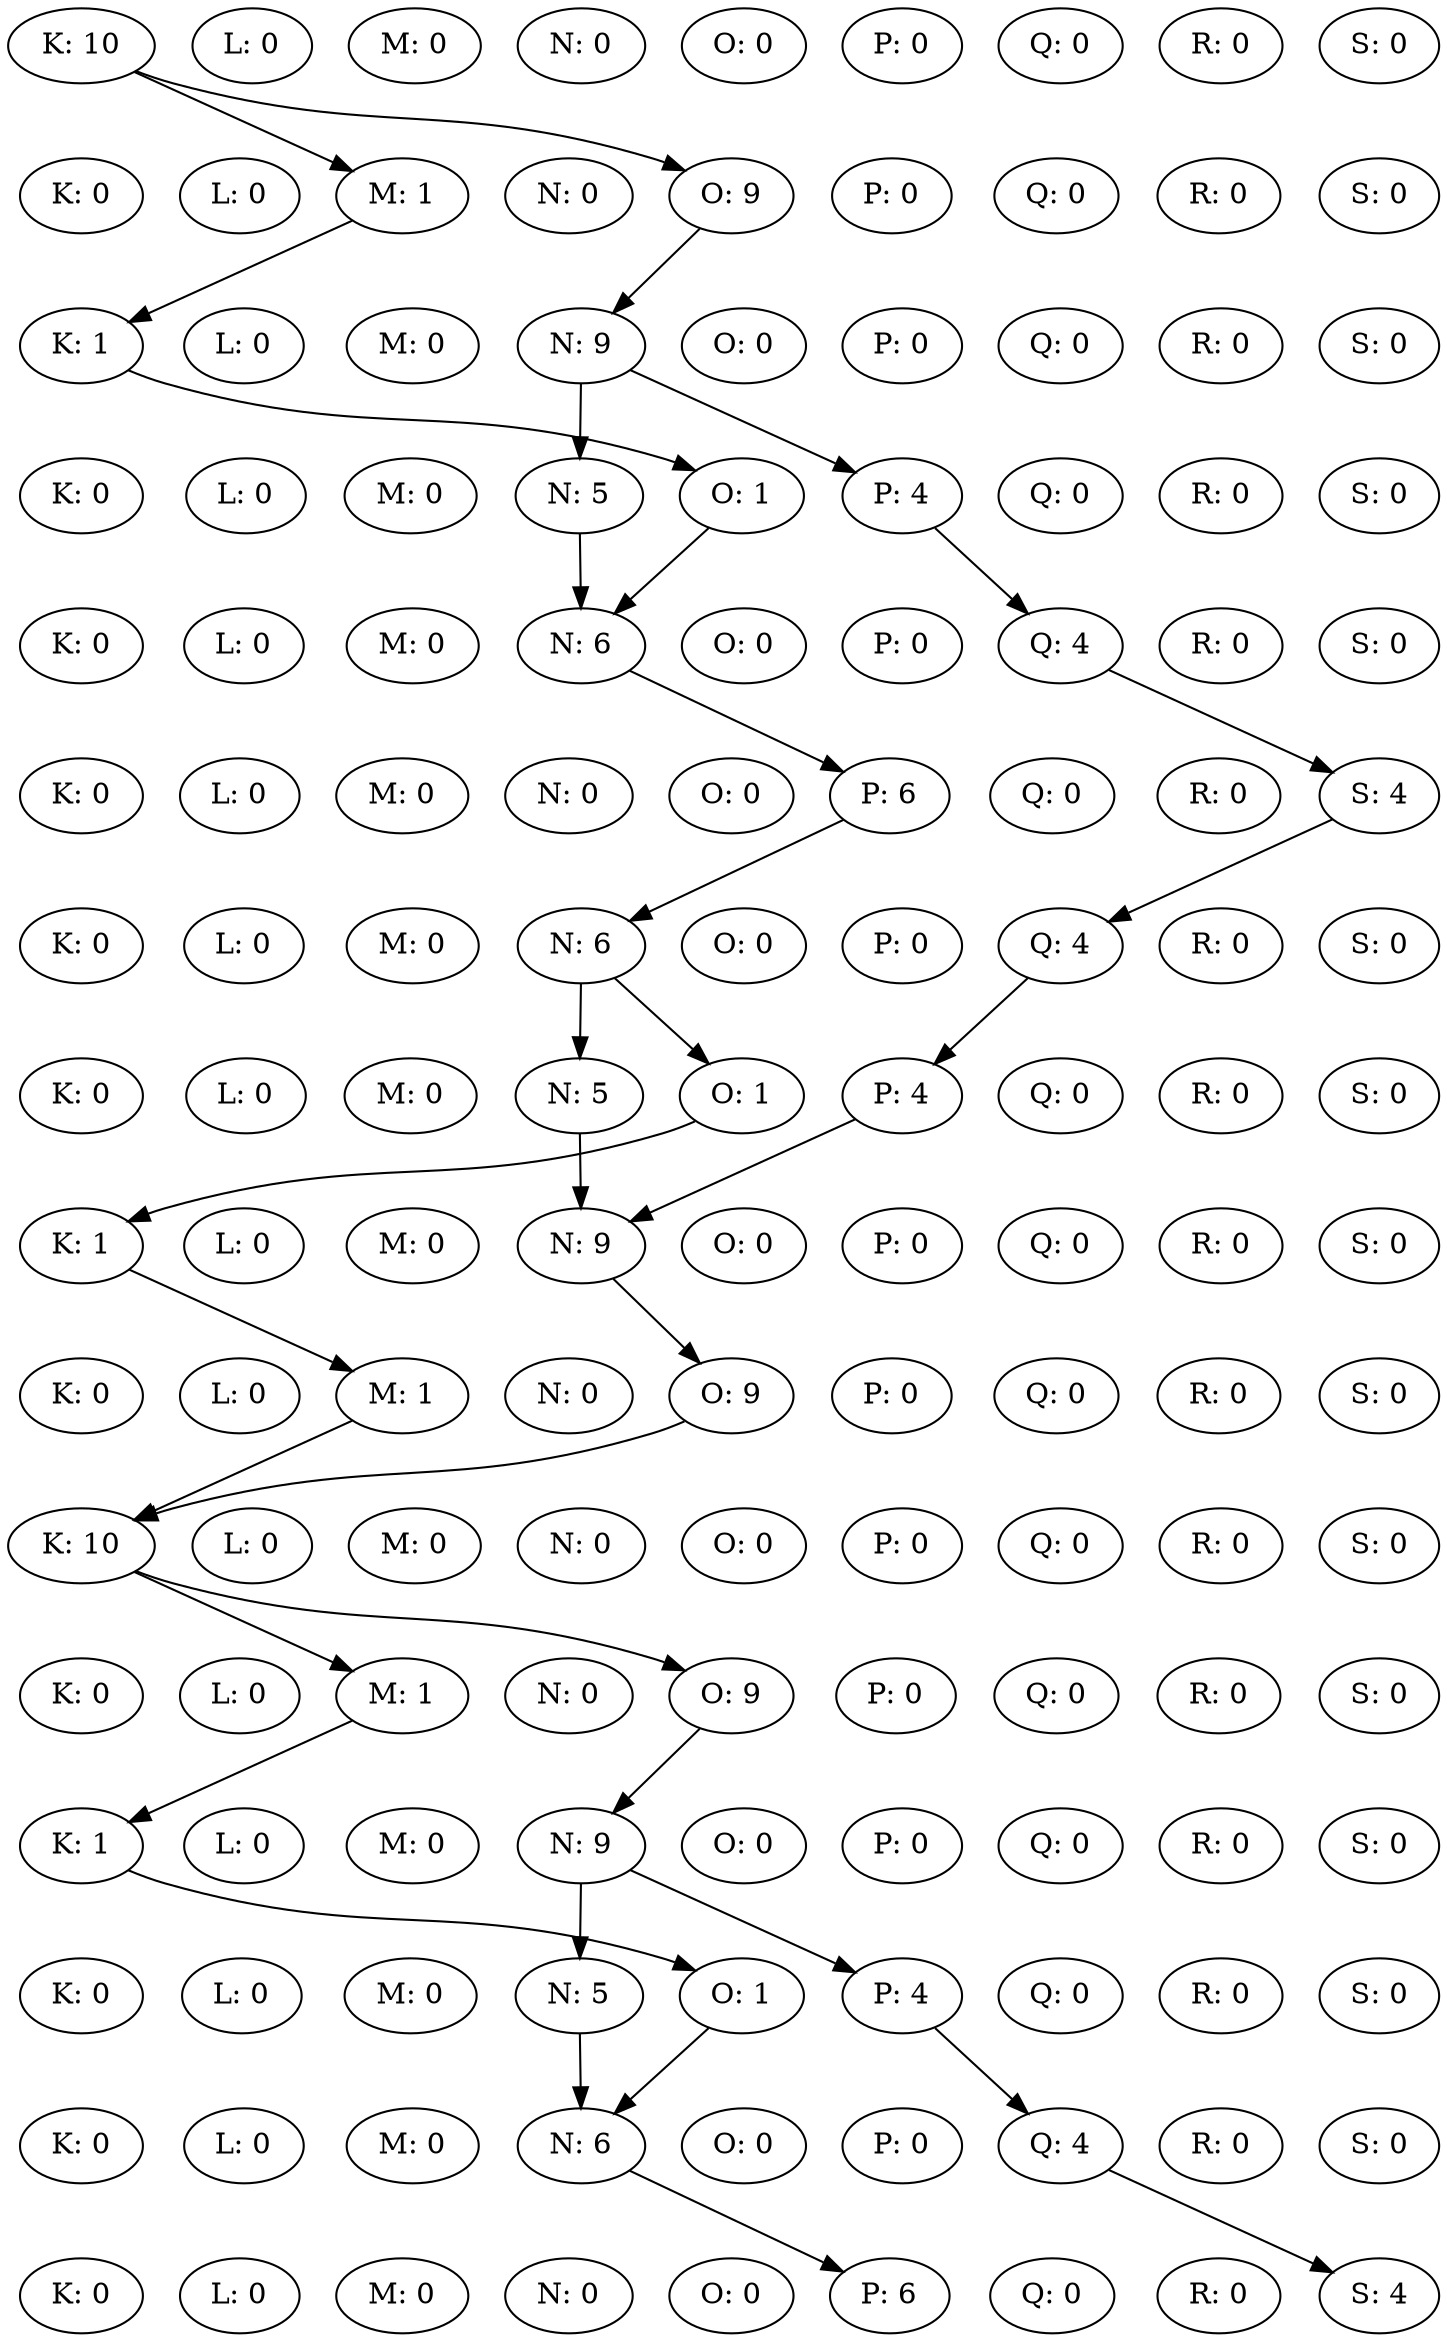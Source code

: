digraph {
K0 [label="K: 10"];
L0 [label="L: 0"];
M0 [label="M: 0"];
N0 [label="N: 0"];
O0 [label="O: 0"];
P0 [label="P: 0"];
Q0 [label="Q: 0"];
R0 [label="R: 0"];
S0 [label="S: 0"];
rank = same {K0 -> L0 -> M0 -> N0 -> O0 -> P0 -> Q0 -> R0 -> S0 [style=invis] }K1 [label="K: 0"];
L1 [label="L: 0"];
M1 [label="M: 1"];
N1 [label="N: 0"];
O1 [label="O: 9"];
P1 [label="P: 0"];
Q1 [label="Q: 0"];
R1 [label="R: 0"];
S1 [label="S: 0"];
rank = same {K1 -> L1 -> M1 -> N1 -> O1 -> P1 -> Q1 -> R1 -> S1 [style=invis] }K0 -> M1
K0 -> O1
K2 [label="K: 1"];
L2 [label="L: 0"];
M2 [label="M: 0"];
N2 [label="N: 9"];
O2 [label="O: 0"];
P2 [label="P: 0"];
Q2 [label="Q: 0"];
R2 [label="R: 0"];
S2 [label="S: 0"];
rank = same {K2 -> L2 -> M2 -> N2 -> O2 -> P2 -> Q2 -> R2 -> S2 [style=invis] }M1 -> K2
O1 -> N2
K3 [label="K: 0"];
L3 [label="L: 0"];
M3 [label="M: 0"];
N3 [label="N: 5"];
O3 [label="O: 1"];
P3 [label="P: 4"];
Q3 [label="Q: 0"];
R3 [label="R: 0"];
S3 [label="S: 0"];
rank = same {K3 -> L3 -> M3 -> N3 -> O3 -> P3 -> Q3 -> R3 -> S3 [style=invis] }K2 -> O3
N2 -> N3
N2 -> P3
K4 [label="K: 0"];
L4 [label="L: 0"];
M4 [label="M: 0"];
N4 [label="N: 6"];
O4 [label="O: 0"];
P4 [label="P: 0"];
Q4 [label="Q: 4"];
R4 [label="R: 0"];
S4 [label="S: 0"];
rank = same {K4 -> L4 -> M4 -> N4 -> O4 -> P4 -> Q4 -> R4 -> S4 [style=invis] }N3 -> N4
O3 -> N4
P3 -> Q4
K5 [label="K: 0"];
L5 [label="L: 0"];
M5 [label="M: 0"];
N5 [label="N: 0"];
O5 [label="O: 0"];
P5 [label="P: 6"];
Q5 [label="Q: 0"];
R5 [label="R: 0"];
S5 [label="S: 4"];
rank = same {K5 -> L5 -> M5 -> N5 -> O5 -> P5 -> Q5 -> R5 -> S5 [style=invis] }N4 -> P5
Q4 -> S5
K6 [label="K: 0"];
L6 [label="L: 0"];
M6 [label="M: 0"];
N6 [label="N: 6"];
O6 [label="O: 0"];
P6 [label="P: 0"];
Q6 [label="Q: 4"];
R6 [label="R: 0"];
S6 [label="S: 0"];
rank = same {K6 -> L6 -> M6 -> N6 -> O6 -> P6 -> Q6 -> R6 -> S6 [style=invis] }P5 -> N6
S5 -> Q6
K7 [label="K: 0"];
L7 [label="L: 0"];
M7 [label="M: 0"];
N7 [label="N: 5"];
O7 [label="O: 1"];
P7 [label="P: 4"];
Q7 [label="Q: 0"];
R7 [label="R: 0"];
S7 [label="S: 0"];
rank = same {K7 -> L7 -> M7 -> N7 -> O7 -> P7 -> Q7 -> R7 -> S7 [style=invis] }N6 -> N7
N6 -> O7
Q6 -> P7
K8 [label="K: 1"];
L8 [label="L: 0"];
M8 [label="M: 0"];
N8 [label="N: 9"];
O8 [label="O: 0"];
P8 [label="P: 0"];
Q8 [label="Q: 0"];
R8 [label="R: 0"];
S8 [label="S: 0"];
rank = same {K8 -> L8 -> M8 -> N8 -> O8 -> P8 -> Q8 -> R8 -> S8 [style=invis] }N7 -> N8
O7 -> K8
P7 -> N8
K9 [label="K: 0"];
L9 [label="L: 0"];
M9 [label="M: 1"];
N9 [label="N: 0"];
O9 [label="O: 9"];
P9 [label="P: 0"];
Q9 [label="Q: 0"];
R9 [label="R: 0"];
S9 [label="S: 0"];
rank = same {K9 -> L9 -> M9 -> N9 -> O9 -> P9 -> Q9 -> R9 -> S9 [style=invis] }K8 -> M9
N8 -> O9
K10 [label="K: 10"];
L10 [label="L: 0"];
M10 [label="M: 0"];
N10 [label="N: 0"];
O10 [label="O: 0"];
P10 [label="P: 0"];
Q10 [label="Q: 0"];
R10 [label="R: 0"];
S10 [label="S: 0"];
rank = same {K10 -> L10 -> M10 -> N10 -> O10 -> P10 -> Q10 -> R10 -> S10 [style=invis] }M9 -> K10
O9 -> K10
K11 [label="K: 0"];
L11 [label="L: 0"];
M11 [label="M: 1"];
N11 [label="N: 0"];
O11 [label="O: 9"];
P11 [label="P: 0"];
Q11 [label="Q: 0"];
R11 [label="R: 0"];
S11 [label="S: 0"];
rank = same {K11 -> L11 -> M11 -> N11 -> O11 -> P11 -> Q11 -> R11 -> S11 [style=invis] }K10 -> M11
K10 -> O11
K12 [label="K: 1"];
L12 [label="L: 0"];
M12 [label="M: 0"];
N12 [label="N: 9"];
O12 [label="O: 0"];
P12 [label="P: 0"];
Q12 [label="Q: 0"];
R12 [label="R: 0"];
S12 [label="S: 0"];
rank = same {K12 -> L12 -> M12 -> N12 -> O12 -> P12 -> Q12 -> R12 -> S12 [style=invis] }M11 -> K12
O11 -> N12
K13 [label="K: 0"];
L13 [label="L: 0"];
M13 [label="M: 0"];
N13 [label="N: 5"];
O13 [label="O: 1"];
P13 [label="P: 4"];
Q13 [label="Q: 0"];
R13 [label="R: 0"];
S13 [label="S: 0"];
rank = same {K13 -> L13 -> M13 -> N13 -> O13 -> P13 -> Q13 -> R13 -> S13 [style=invis] }K12 -> O13
N12 -> N13
N12 -> P13
K14 [label="K: 0"];
L14 [label="L: 0"];
M14 [label="M: 0"];
N14 [label="N: 6"];
O14 [label="O: 0"];
P14 [label="P: 0"];
Q14 [label="Q: 4"];
R14 [label="R: 0"];
S14 [label="S: 0"];
rank = same {K14 -> L14 -> M14 -> N14 -> O14 -> P14 -> Q14 -> R14 -> S14 [style=invis] }N13 -> N14
O13 -> N14
P13 -> Q14
K15 [label="K: 0"];
L15 [label="L: 0"];
M15 [label="M: 0"];
N15 [label="N: 0"];
O15 [label="O: 0"];
P15 [label="P: 6"];
Q15 [label="Q: 0"];
R15 [label="R: 0"];
S15 [label="S: 4"];
rank = same {K15 -> L15 -> M15 -> N15 -> O15 -> P15 -> Q15 -> R15 -> S15 [style=invis] }N14 -> P15
Q14 -> S15
K0 -> K1 -> K2 -> K3 -> K4 -> K5 -> K6 -> K7 -> K8 -> K9 -> K10 -> K11 -> K12 -> K13 -> K14 -> K15 [ style=invis; weight=1000 ]
S0 -> S1 -> S2 -> S3 -> S4 -> S5 -> S6 -> S7 -> S8 -> S9 -> S10 -> S11 -> S12 -> S13 -> S14 -> S15 [ style=invis; weight=1000 ]
}
